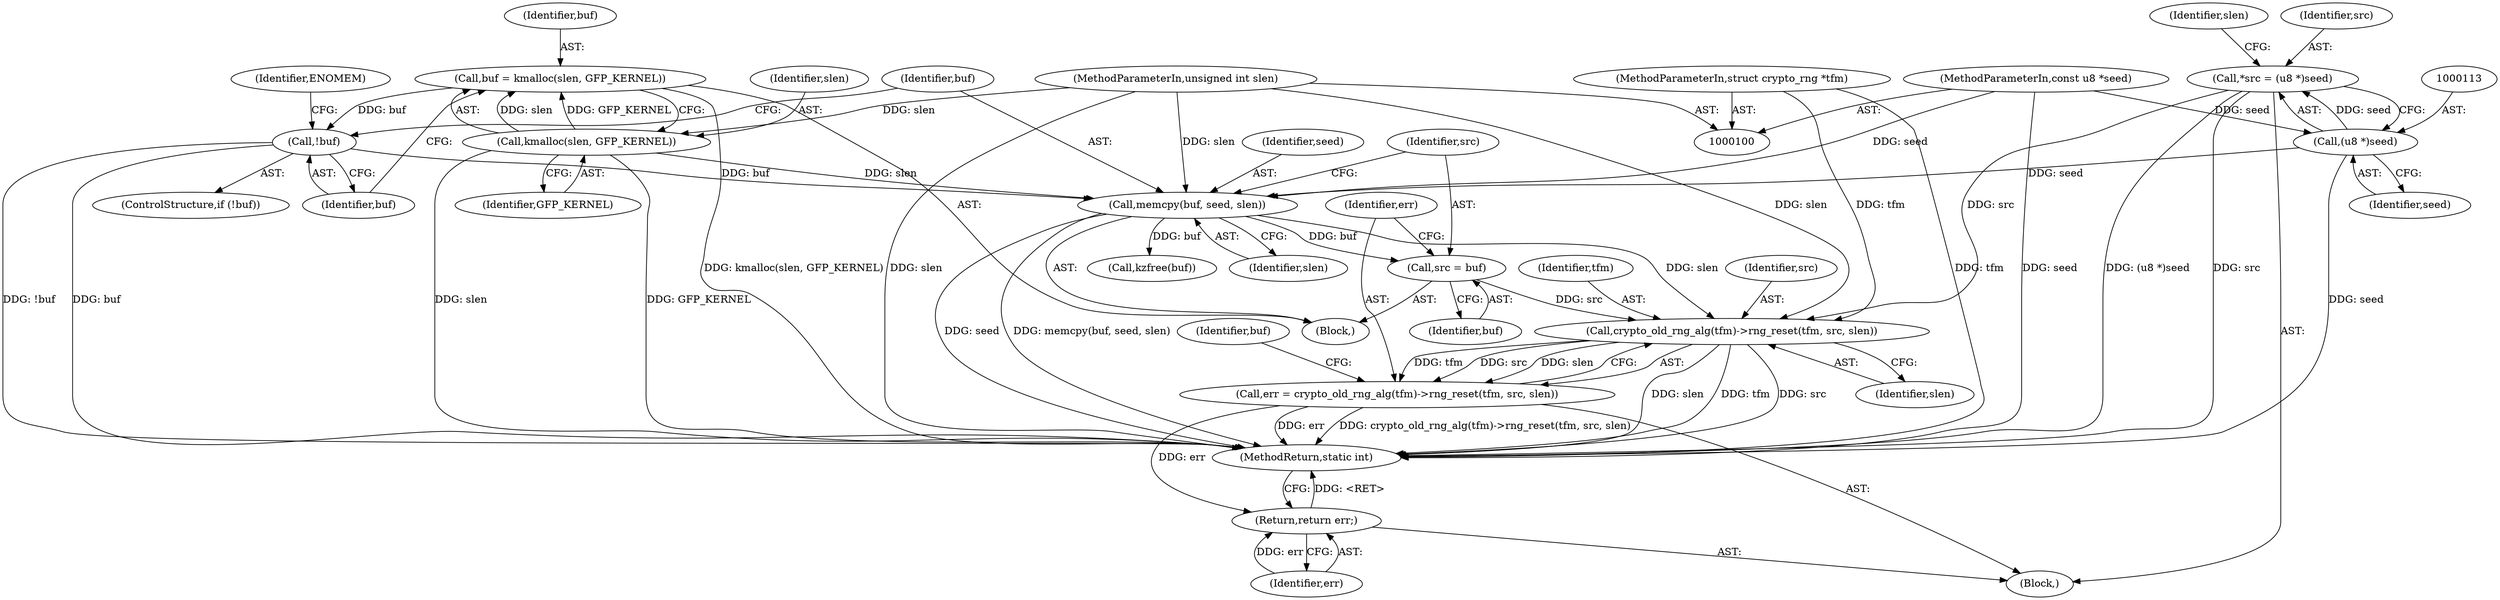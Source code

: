 digraph "1_linux_94f1bb15bed84ad6c893916b7e7b9db6f1d7eec6_3@API" {
"1000139" [label="(Call,crypto_old_rng_alg(tfm)->rng_reset(tfm, src, slen))"];
"1000101" [label="(MethodParameterIn,struct crypto_rng *tfm)"];
"1000134" [label="(Call,src = buf)"];
"1000130" [label="(Call,memcpy(buf, seed, slen))"];
"1000125" [label="(Call,!buf)"];
"1000119" [label="(Call,buf = kmalloc(slen, GFP_KERNEL))"];
"1000121" [label="(Call,kmalloc(slen, GFP_KERNEL))"];
"1000103" [label="(MethodParameterIn,unsigned int slen)"];
"1000112" [label="(Call,(u8 *)seed)"];
"1000102" [label="(MethodParameterIn,const u8 *seed)"];
"1000110" [label="(Call,*src = (u8 *)seed)"];
"1000137" [label="(Call,err = crypto_old_rng_alg(tfm)->rng_reset(tfm, src, slen))"];
"1000145" [label="(Return,return err;)"];
"1000117" [label="(Identifier,slen)"];
"1000118" [label="(Block,)"];
"1000143" [label="(Call,kzfree(buf))"];
"1000125" [label="(Call,!buf)"];
"1000146" [label="(Identifier,err)"];
"1000140" [label="(Identifier,tfm)"];
"1000129" [label="(Identifier,ENOMEM)"];
"1000119" [label="(Call,buf = kmalloc(slen, GFP_KERNEL))"];
"1000103" [label="(MethodParameterIn,unsigned int slen)"];
"1000139" [label="(Call,crypto_old_rng_alg(tfm)->rng_reset(tfm, src, slen))"];
"1000130" [label="(Call,memcpy(buf, seed, slen))"];
"1000124" [label="(ControlStructure,if (!buf))"];
"1000114" [label="(Identifier,seed)"];
"1000104" [label="(Block,)"];
"1000145" [label="(Return,return err;)"];
"1000111" [label="(Identifier,src)"];
"1000131" [label="(Identifier,buf)"];
"1000142" [label="(Identifier,slen)"];
"1000135" [label="(Identifier,src)"];
"1000136" [label="(Identifier,buf)"];
"1000101" [label="(MethodParameterIn,struct crypto_rng *tfm)"];
"1000123" [label="(Identifier,GFP_KERNEL)"];
"1000137" [label="(Call,err = crypto_old_rng_alg(tfm)->rng_reset(tfm, src, slen))"];
"1000134" [label="(Call,src = buf)"];
"1000112" [label="(Call,(u8 *)seed)"];
"1000121" [label="(Call,kmalloc(slen, GFP_KERNEL))"];
"1000132" [label="(Identifier,seed)"];
"1000102" [label="(MethodParameterIn,const u8 *seed)"];
"1000141" [label="(Identifier,src)"];
"1000120" [label="(Identifier,buf)"];
"1000133" [label="(Identifier,slen)"];
"1000122" [label="(Identifier,slen)"];
"1000138" [label="(Identifier,err)"];
"1000147" [label="(MethodReturn,static int)"];
"1000110" [label="(Call,*src = (u8 *)seed)"];
"1000144" [label="(Identifier,buf)"];
"1000126" [label="(Identifier,buf)"];
"1000139" -> "1000137"  [label="AST: "];
"1000139" -> "1000142"  [label="CFG: "];
"1000140" -> "1000139"  [label="AST: "];
"1000141" -> "1000139"  [label="AST: "];
"1000142" -> "1000139"  [label="AST: "];
"1000137" -> "1000139"  [label="CFG: "];
"1000139" -> "1000147"  [label="DDG: slen"];
"1000139" -> "1000147"  [label="DDG: tfm"];
"1000139" -> "1000147"  [label="DDG: src"];
"1000139" -> "1000137"  [label="DDG: tfm"];
"1000139" -> "1000137"  [label="DDG: src"];
"1000139" -> "1000137"  [label="DDG: slen"];
"1000101" -> "1000139"  [label="DDG: tfm"];
"1000134" -> "1000139"  [label="DDG: src"];
"1000110" -> "1000139"  [label="DDG: src"];
"1000130" -> "1000139"  [label="DDG: slen"];
"1000103" -> "1000139"  [label="DDG: slen"];
"1000101" -> "1000100"  [label="AST: "];
"1000101" -> "1000147"  [label="DDG: tfm"];
"1000134" -> "1000118"  [label="AST: "];
"1000134" -> "1000136"  [label="CFG: "];
"1000135" -> "1000134"  [label="AST: "];
"1000136" -> "1000134"  [label="AST: "];
"1000138" -> "1000134"  [label="CFG: "];
"1000130" -> "1000134"  [label="DDG: buf"];
"1000130" -> "1000118"  [label="AST: "];
"1000130" -> "1000133"  [label="CFG: "];
"1000131" -> "1000130"  [label="AST: "];
"1000132" -> "1000130"  [label="AST: "];
"1000133" -> "1000130"  [label="AST: "];
"1000135" -> "1000130"  [label="CFG: "];
"1000130" -> "1000147"  [label="DDG: memcpy(buf, seed, slen)"];
"1000130" -> "1000147"  [label="DDG: seed"];
"1000125" -> "1000130"  [label="DDG: buf"];
"1000112" -> "1000130"  [label="DDG: seed"];
"1000102" -> "1000130"  [label="DDG: seed"];
"1000121" -> "1000130"  [label="DDG: slen"];
"1000103" -> "1000130"  [label="DDG: slen"];
"1000130" -> "1000143"  [label="DDG: buf"];
"1000125" -> "1000124"  [label="AST: "];
"1000125" -> "1000126"  [label="CFG: "];
"1000126" -> "1000125"  [label="AST: "];
"1000129" -> "1000125"  [label="CFG: "];
"1000131" -> "1000125"  [label="CFG: "];
"1000125" -> "1000147"  [label="DDG: !buf"];
"1000125" -> "1000147"  [label="DDG: buf"];
"1000119" -> "1000125"  [label="DDG: buf"];
"1000119" -> "1000118"  [label="AST: "];
"1000119" -> "1000121"  [label="CFG: "];
"1000120" -> "1000119"  [label="AST: "];
"1000121" -> "1000119"  [label="AST: "];
"1000126" -> "1000119"  [label="CFG: "];
"1000119" -> "1000147"  [label="DDG: kmalloc(slen, GFP_KERNEL)"];
"1000121" -> "1000119"  [label="DDG: slen"];
"1000121" -> "1000119"  [label="DDG: GFP_KERNEL"];
"1000121" -> "1000123"  [label="CFG: "];
"1000122" -> "1000121"  [label="AST: "];
"1000123" -> "1000121"  [label="AST: "];
"1000121" -> "1000147"  [label="DDG: GFP_KERNEL"];
"1000121" -> "1000147"  [label="DDG: slen"];
"1000103" -> "1000121"  [label="DDG: slen"];
"1000103" -> "1000100"  [label="AST: "];
"1000103" -> "1000147"  [label="DDG: slen"];
"1000112" -> "1000110"  [label="AST: "];
"1000112" -> "1000114"  [label="CFG: "];
"1000113" -> "1000112"  [label="AST: "];
"1000114" -> "1000112"  [label="AST: "];
"1000110" -> "1000112"  [label="CFG: "];
"1000112" -> "1000147"  [label="DDG: seed"];
"1000112" -> "1000110"  [label="DDG: seed"];
"1000102" -> "1000112"  [label="DDG: seed"];
"1000102" -> "1000100"  [label="AST: "];
"1000102" -> "1000147"  [label="DDG: seed"];
"1000110" -> "1000104"  [label="AST: "];
"1000111" -> "1000110"  [label="AST: "];
"1000117" -> "1000110"  [label="CFG: "];
"1000110" -> "1000147"  [label="DDG: src"];
"1000110" -> "1000147"  [label="DDG: (u8 *)seed"];
"1000137" -> "1000104"  [label="AST: "];
"1000138" -> "1000137"  [label="AST: "];
"1000144" -> "1000137"  [label="CFG: "];
"1000137" -> "1000147"  [label="DDG: crypto_old_rng_alg(tfm)->rng_reset(tfm, src, slen)"];
"1000137" -> "1000147"  [label="DDG: err"];
"1000137" -> "1000145"  [label="DDG: err"];
"1000145" -> "1000104"  [label="AST: "];
"1000145" -> "1000146"  [label="CFG: "];
"1000146" -> "1000145"  [label="AST: "];
"1000147" -> "1000145"  [label="CFG: "];
"1000145" -> "1000147"  [label="DDG: <RET>"];
"1000146" -> "1000145"  [label="DDG: err"];
}
